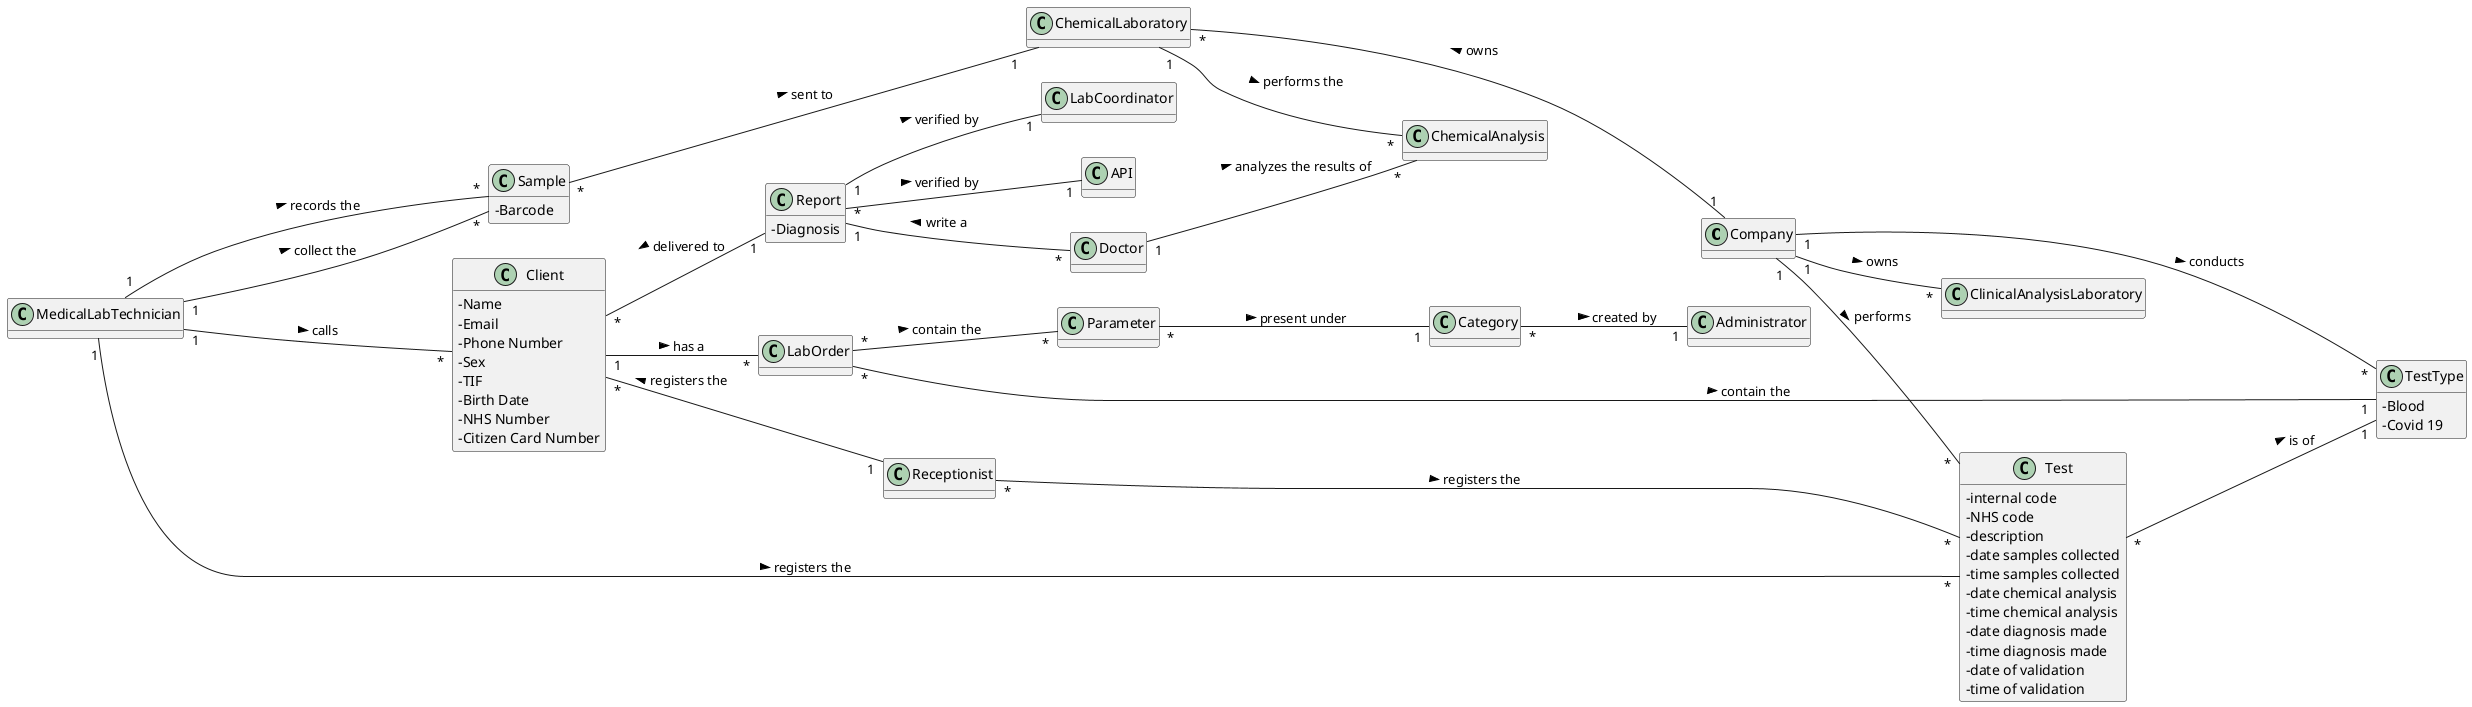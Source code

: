 @startuml
'https://plantuml.com/class-diagram

hide methods
left to right direction
skinparam classAttributeIconSize 0

class Company {

}

class Receptionist {

}

class Client {
 - Name
 - Email
 - Phone Number
 - Sex
 - TIF
 - Birth Date
 - NHS Number
 - Citizen Card Number

}

class Doctor {

}

class Administrator{

}
class LabCoordinator{
}


class LabOrder {

}

class Category {

}

class TestType {
- Blood
- Covid 19
}

class Sample {
- Barcode
}

class ChemicalLaboratory{

}

class Report {
-Diagnosis

}

class Test {
- internal code
- NHS code
- description
- date samples collected
- time samples collected
- date chemical analysis
- time chemical analysis
- date diagnosis made
- time diagnosis made
- date of validation
- time of validation
}
class Parameter {


}


class MedicalLabTechnician {

}

class ChemicalAnalysis {

}

class ClinicalAnalysisLaboratory{

}

ChemicalLaboratory "*" --- "1" Company: owns <
Company "1" -- "*" ClinicalAnalysisLaboratory: owns >
Company "1" -- "*" Test: performs >
Company "1" -- "*" TestType: conducts >
Test "*" --- "1" TestType: is of >
Receptionist "*" -- "*" Test: registers the >
LabOrder "*" ------ "1" TestType: contain the >
MedicalLabTechnician "1" -- "*" Test: registers the >
Client "1" -- "*" LabOrder: has a >
LabOrder "*" -- "*" Parameter: contain the >
Client "*" -- "1" Receptionist: registers the <
MedicalLabTechnician "1" --- "*" Client: calls >
Client "*" -- "1" Report: delivered to <
Report "1" -- "*" Doctor: write a <
Report "*" -- "1" API: verified by >
Report "1" -- "1" LabCoordinator : verified by >
Parameter "*" -- "1" Category: present under >
Category "*" -- "1" Administrator: created by >
Doctor "1" -- "*" ChemicalAnalysis: analyzes the results of >
ChemicalLaboratory "1" -- "*" ChemicalAnalysis: performs the >
MedicalLabTechnician "1" -- "*" Sample: records the >
MedicalLabTechnician "1" ---- "*" Sample: collect the >
Sample "*" --- "1" ChemicalLaboratory: sent to >


@enduml